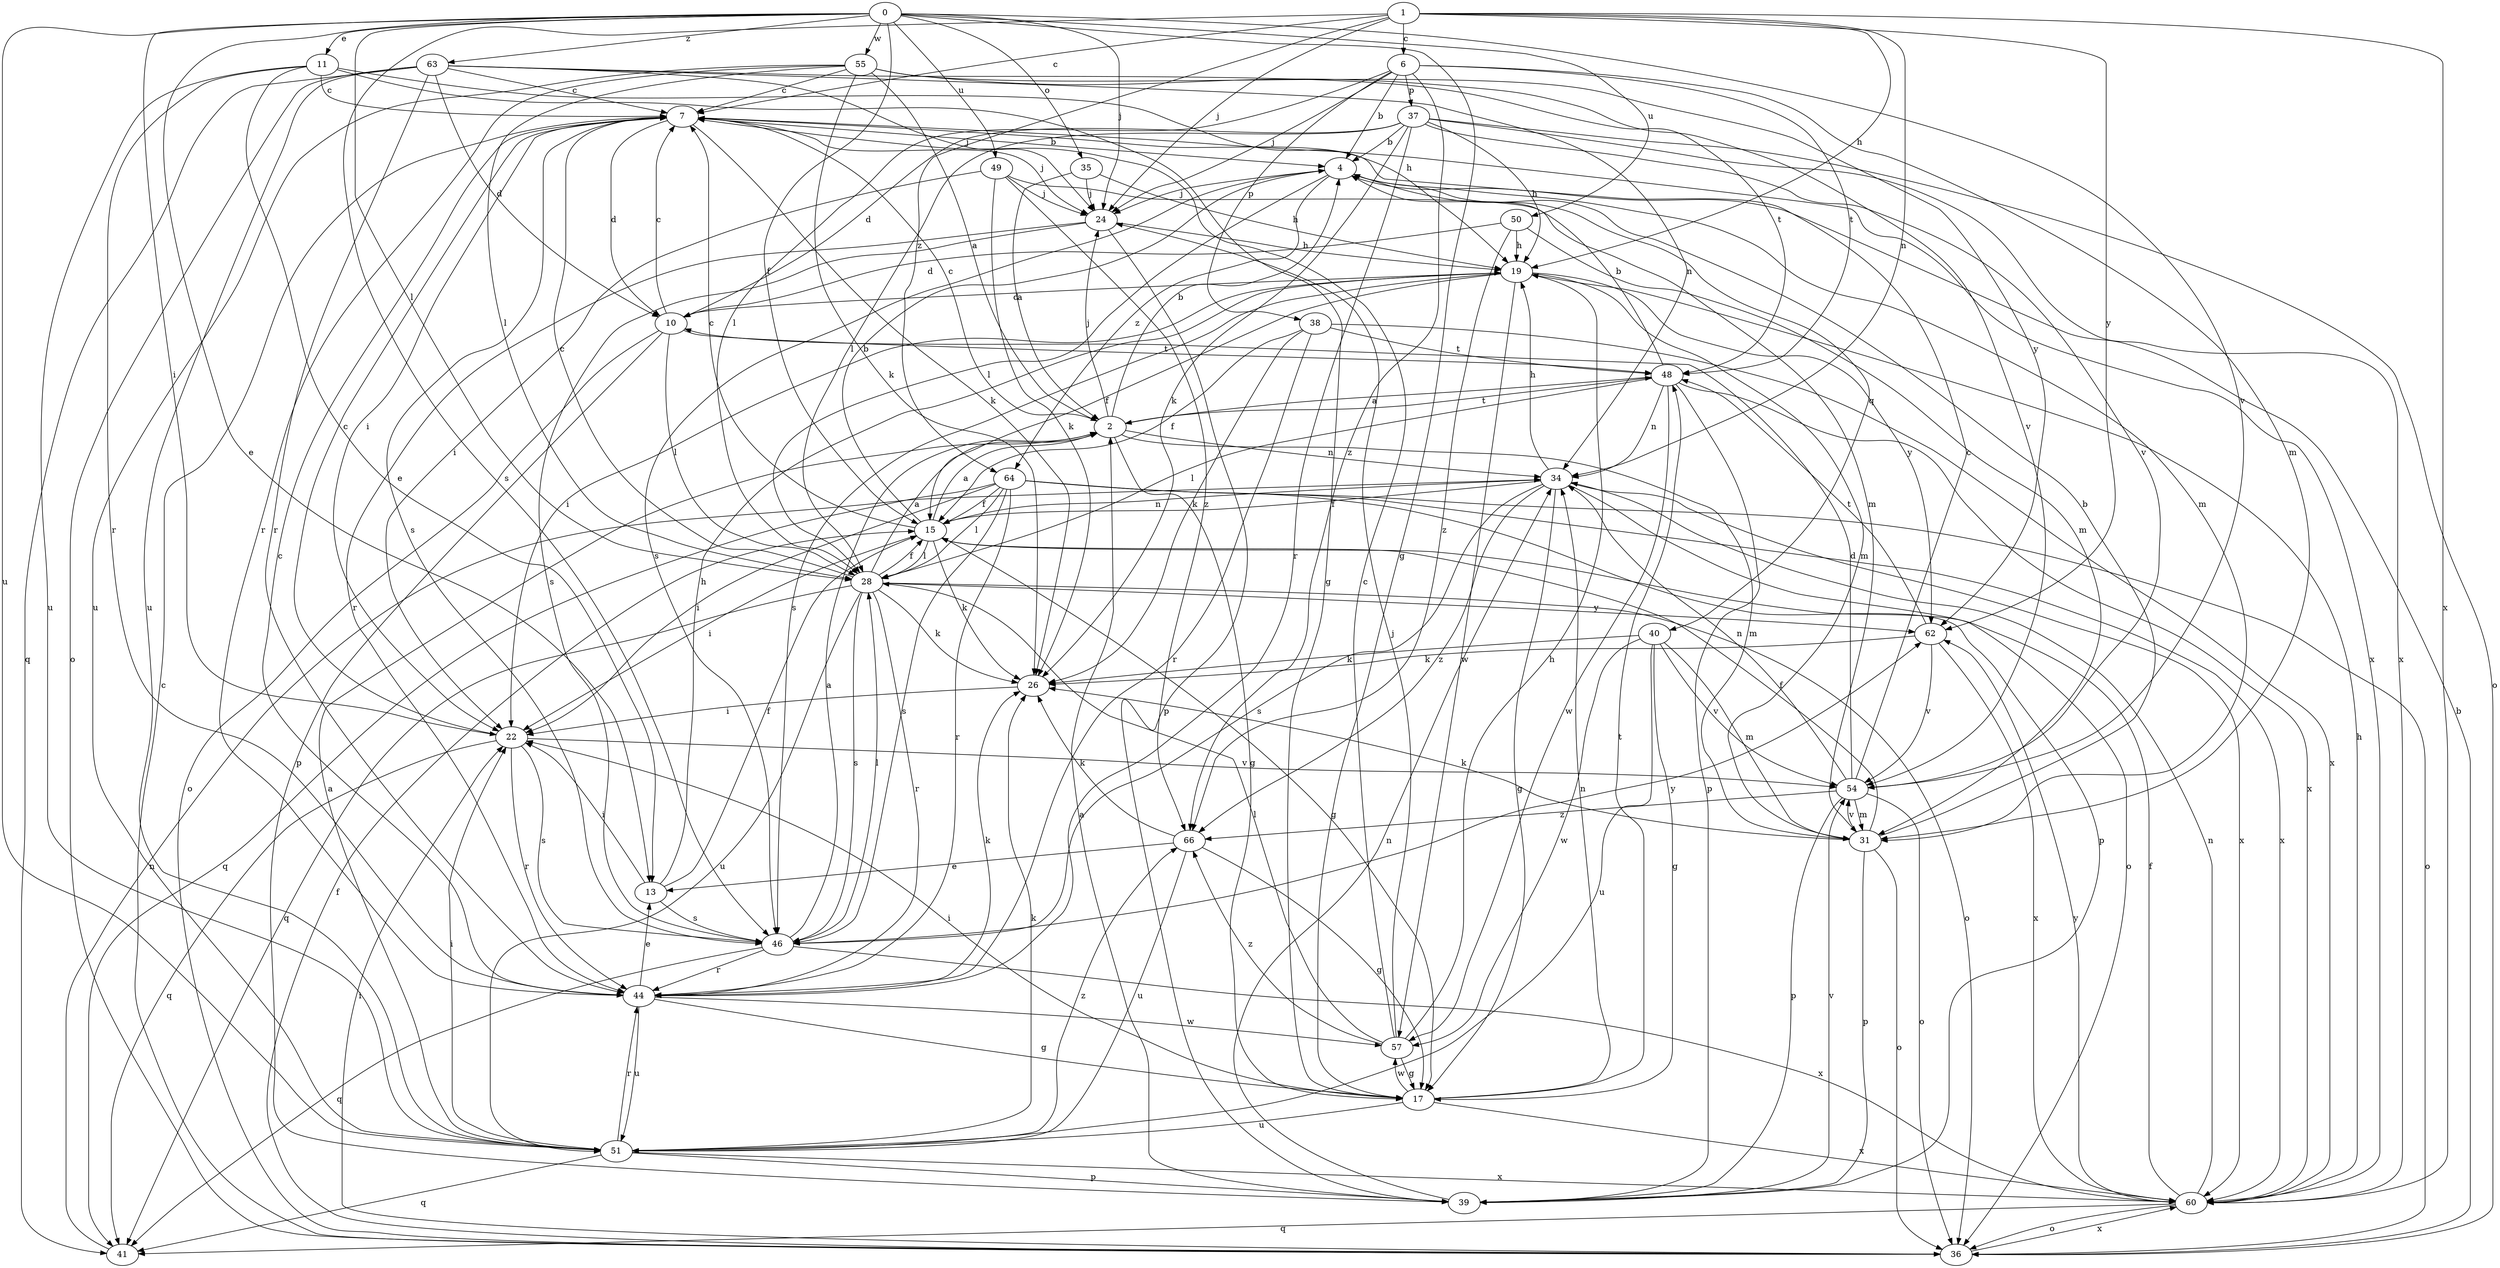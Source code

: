 strict digraph  {
0;
1;
2;
4;
6;
7;
10;
11;
13;
15;
17;
19;
22;
24;
26;
28;
31;
34;
35;
36;
37;
38;
39;
40;
41;
44;
46;
48;
49;
50;
51;
54;
55;
57;
60;
62;
63;
64;
66;
0 -> 11  [label=e];
0 -> 13  [label=e];
0 -> 15  [label=f];
0 -> 17  [label=g];
0 -> 22  [label=i];
0 -> 24  [label=j];
0 -> 28  [label=l];
0 -> 35  [label=o];
0 -> 49  [label=u];
0 -> 50  [label=u];
0 -> 51  [label=u];
0 -> 54  [label=v];
0 -> 55  [label=w];
0 -> 63  [label=z];
1 -> 6  [label=c];
1 -> 7  [label=c];
1 -> 19  [label=h];
1 -> 24  [label=j];
1 -> 34  [label=n];
1 -> 46  [label=s];
1 -> 60  [label=x];
1 -> 62  [label=y];
1 -> 64  [label=z];
2 -> 4  [label=b];
2 -> 7  [label=c];
2 -> 17  [label=g];
2 -> 24  [label=j];
2 -> 31  [label=m];
2 -> 34  [label=n];
2 -> 48  [label=t];
4 -> 24  [label=j];
4 -> 28  [label=l];
4 -> 31  [label=m];
4 -> 40  [label=q];
4 -> 46  [label=s];
4 -> 64  [label=z];
6 -> 4  [label=b];
6 -> 24  [label=j];
6 -> 28  [label=l];
6 -> 31  [label=m];
6 -> 37  [label=p];
6 -> 38  [label=p];
6 -> 48  [label=t];
6 -> 66  [label=z];
7 -> 4  [label=b];
7 -> 10  [label=d];
7 -> 22  [label=i];
7 -> 24  [label=j];
7 -> 26  [label=k];
7 -> 46  [label=s];
7 -> 60  [label=x];
10 -> 7  [label=c];
10 -> 28  [label=l];
10 -> 36  [label=o];
10 -> 39  [label=p];
10 -> 48  [label=t];
11 -> 7  [label=c];
11 -> 13  [label=e];
11 -> 17  [label=g];
11 -> 19  [label=h];
11 -> 44  [label=r];
11 -> 51  [label=u];
13 -> 15  [label=f];
13 -> 19  [label=h];
13 -> 22  [label=i];
13 -> 46  [label=s];
15 -> 2  [label=a];
15 -> 4  [label=b];
15 -> 7  [label=c];
15 -> 17  [label=g];
15 -> 22  [label=i];
15 -> 26  [label=k];
15 -> 28  [label=l];
15 -> 34  [label=n];
17 -> 22  [label=i];
17 -> 34  [label=n];
17 -> 48  [label=t];
17 -> 51  [label=u];
17 -> 57  [label=w];
17 -> 60  [label=x];
19 -> 10  [label=d];
19 -> 15  [label=f];
19 -> 22  [label=i];
19 -> 31  [label=m];
19 -> 46  [label=s];
19 -> 57  [label=w];
19 -> 62  [label=y];
22 -> 7  [label=c];
22 -> 41  [label=q];
22 -> 44  [label=r];
22 -> 46  [label=s];
22 -> 54  [label=v];
24 -> 19  [label=h];
24 -> 39  [label=p];
24 -> 44  [label=r];
24 -> 46  [label=s];
26 -> 22  [label=i];
28 -> 2  [label=a];
28 -> 7  [label=c];
28 -> 15  [label=f];
28 -> 26  [label=k];
28 -> 36  [label=o];
28 -> 41  [label=q];
28 -> 44  [label=r];
28 -> 46  [label=s];
28 -> 51  [label=u];
28 -> 62  [label=y];
31 -> 4  [label=b];
31 -> 15  [label=f];
31 -> 26  [label=k];
31 -> 36  [label=o];
31 -> 39  [label=p];
31 -> 54  [label=v];
34 -> 15  [label=f];
34 -> 17  [label=g];
34 -> 19  [label=h];
34 -> 36  [label=o];
34 -> 46  [label=s];
34 -> 60  [label=x];
34 -> 66  [label=z];
35 -> 2  [label=a];
35 -> 19  [label=h];
35 -> 24  [label=j];
36 -> 4  [label=b];
36 -> 7  [label=c];
36 -> 15  [label=f];
36 -> 22  [label=i];
36 -> 60  [label=x];
37 -> 4  [label=b];
37 -> 10  [label=d];
37 -> 19  [label=h];
37 -> 26  [label=k];
37 -> 28  [label=l];
37 -> 36  [label=o];
37 -> 44  [label=r];
37 -> 54  [label=v];
37 -> 60  [label=x];
38 -> 15  [label=f];
38 -> 26  [label=k];
38 -> 44  [label=r];
38 -> 48  [label=t];
38 -> 60  [label=x];
39 -> 2  [label=a];
39 -> 34  [label=n];
39 -> 54  [label=v];
40 -> 17  [label=g];
40 -> 26  [label=k];
40 -> 31  [label=m];
40 -> 51  [label=u];
40 -> 54  [label=v];
40 -> 57  [label=w];
41 -> 34  [label=n];
44 -> 7  [label=c];
44 -> 13  [label=e];
44 -> 17  [label=g];
44 -> 26  [label=k];
44 -> 51  [label=u];
44 -> 57  [label=w];
46 -> 2  [label=a];
46 -> 28  [label=l];
46 -> 41  [label=q];
46 -> 44  [label=r];
46 -> 60  [label=x];
46 -> 62  [label=y];
48 -> 2  [label=a];
48 -> 4  [label=b];
48 -> 28  [label=l];
48 -> 34  [label=n];
48 -> 39  [label=p];
48 -> 57  [label=w];
48 -> 60  [label=x];
49 -> 22  [label=i];
49 -> 24  [label=j];
49 -> 26  [label=k];
49 -> 31  [label=m];
49 -> 66  [label=z];
50 -> 10  [label=d];
50 -> 19  [label=h];
50 -> 31  [label=m];
50 -> 66  [label=z];
51 -> 2  [label=a];
51 -> 22  [label=i];
51 -> 26  [label=k];
51 -> 39  [label=p];
51 -> 41  [label=q];
51 -> 44  [label=r];
51 -> 60  [label=x];
51 -> 66  [label=z];
54 -> 7  [label=c];
54 -> 10  [label=d];
54 -> 31  [label=m];
54 -> 34  [label=n];
54 -> 36  [label=o];
54 -> 39  [label=p];
54 -> 66  [label=z];
55 -> 2  [label=a];
55 -> 7  [label=c];
55 -> 26  [label=k];
55 -> 28  [label=l];
55 -> 44  [label=r];
55 -> 51  [label=u];
55 -> 54  [label=v];
55 -> 62  [label=y];
57 -> 7  [label=c];
57 -> 17  [label=g];
57 -> 19  [label=h];
57 -> 24  [label=j];
57 -> 28  [label=l];
57 -> 66  [label=z];
60 -> 15  [label=f];
60 -> 19  [label=h];
60 -> 34  [label=n];
60 -> 36  [label=o];
60 -> 41  [label=q];
60 -> 62  [label=y];
62 -> 26  [label=k];
62 -> 48  [label=t];
62 -> 54  [label=v];
62 -> 60  [label=x];
63 -> 7  [label=c];
63 -> 10  [label=d];
63 -> 24  [label=j];
63 -> 34  [label=n];
63 -> 36  [label=o];
63 -> 41  [label=q];
63 -> 44  [label=r];
63 -> 48  [label=t];
63 -> 51  [label=u];
64 -> 15  [label=f];
64 -> 22  [label=i];
64 -> 28  [label=l];
64 -> 36  [label=o];
64 -> 39  [label=p];
64 -> 41  [label=q];
64 -> 44  [label=r];
64 -> 46  [label=s];
64 -> 60  [label=x];
66 -> 13  [label=e];
66 -> 17  [label=g];
66 -> 26  [label=k];
66 -> 51  [label=u];
}
